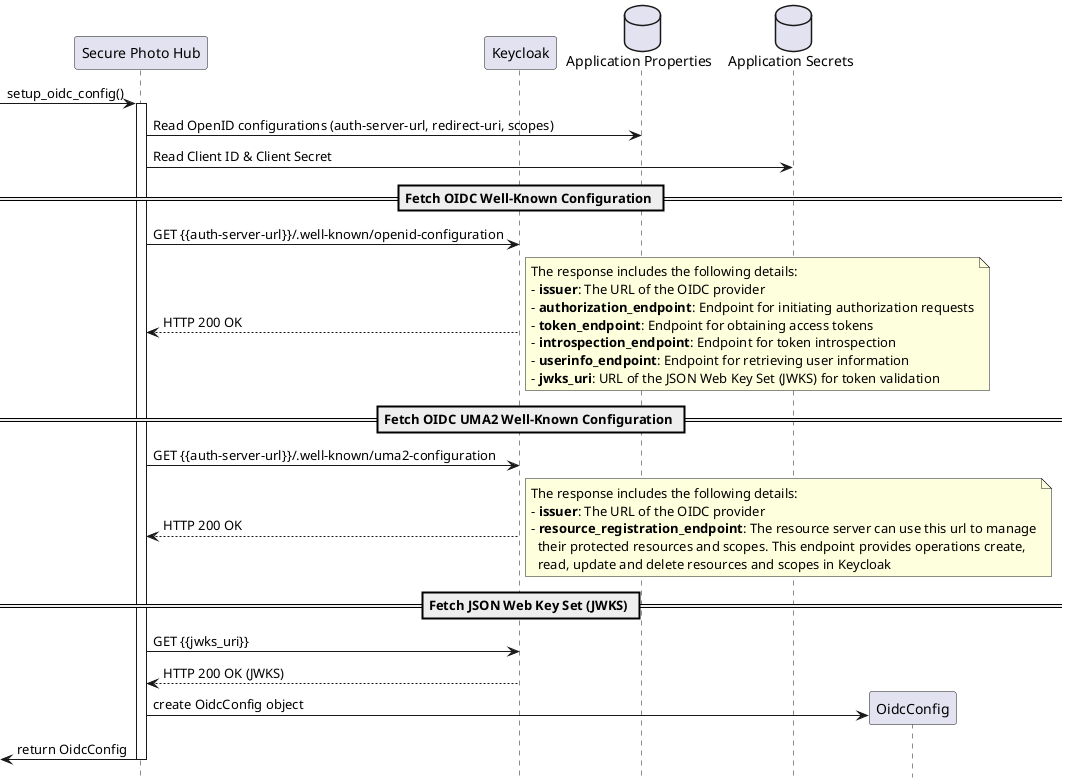 @startuml
hide footbox
participant "Secure Photo Hub" as SecurePhotoHub
participant Keycloak
database "Application Properties" as AppProperties
database "Application Secrets" as AppSecrets

[-> SecurePhotoHub : setup_oidc_config()
activate SecurePhotoHub

SecurePhotoHub -> AppProperties : Read OpenID configurations (auth-server-url, redirect-uri, scopes)
SecurePhotoHub -> AppSecrets : Read Client ID & Client Secret

== Fetch OIDC Well-Known Configuration ==
SecurePhotoHub -> Keycloak : GET {{auth-server-url}}/.well-known/openid-configuration
Keycloak --> SecurePhotoHub : HTTP 200 OK
note right
The response includes the following details:
- **issuer**: The URL of the OIDC provider
- **authorization_endpoint**: Endpoint for initiating authorization requests
- **token_endpoint**: Endpoint for obtaining access tokens
- **introspection_endpoint**: Endpoint for token introspection
- **userinfo_endpoint**: Endpoint for retrieving user information
- **jwks_uri**: URL of the JSON Web Key Set (JWKS) for token validation
end note

== Fetch OIDC UMA2 Well-Known Configuration ==
SecurePhotoHub -> Keycloak : GET {{auth-server-url}}/.well-known/uma2-configuration
Keycloak --> SecurePhotoHub : HTTP 200 OK
note right
The response includes the following details:
- **issuer**: The URL of the OIDC provider
- **resource_registration_endpoint**: The resource server can use this url to manage
  their protected resources and scopes. This endpoint provides operations create,
  read, update and delete resources and scopes in Keycloak
end note

== Fetch JSON Web Key Set (JWKS) ==
SecurePhotoHub -> Keycloak : GET {{jwks_uri}}
Keycloak --> SecurePhotoHub : HTTP 200 OK (JWKS)

create OidcConfig
SecurePhotoHub -> OidcConfig : create OidcConfig object
[<- SecurePhotoHub : return OidcConfig
deactivate SecurePhotoHub
@enduml